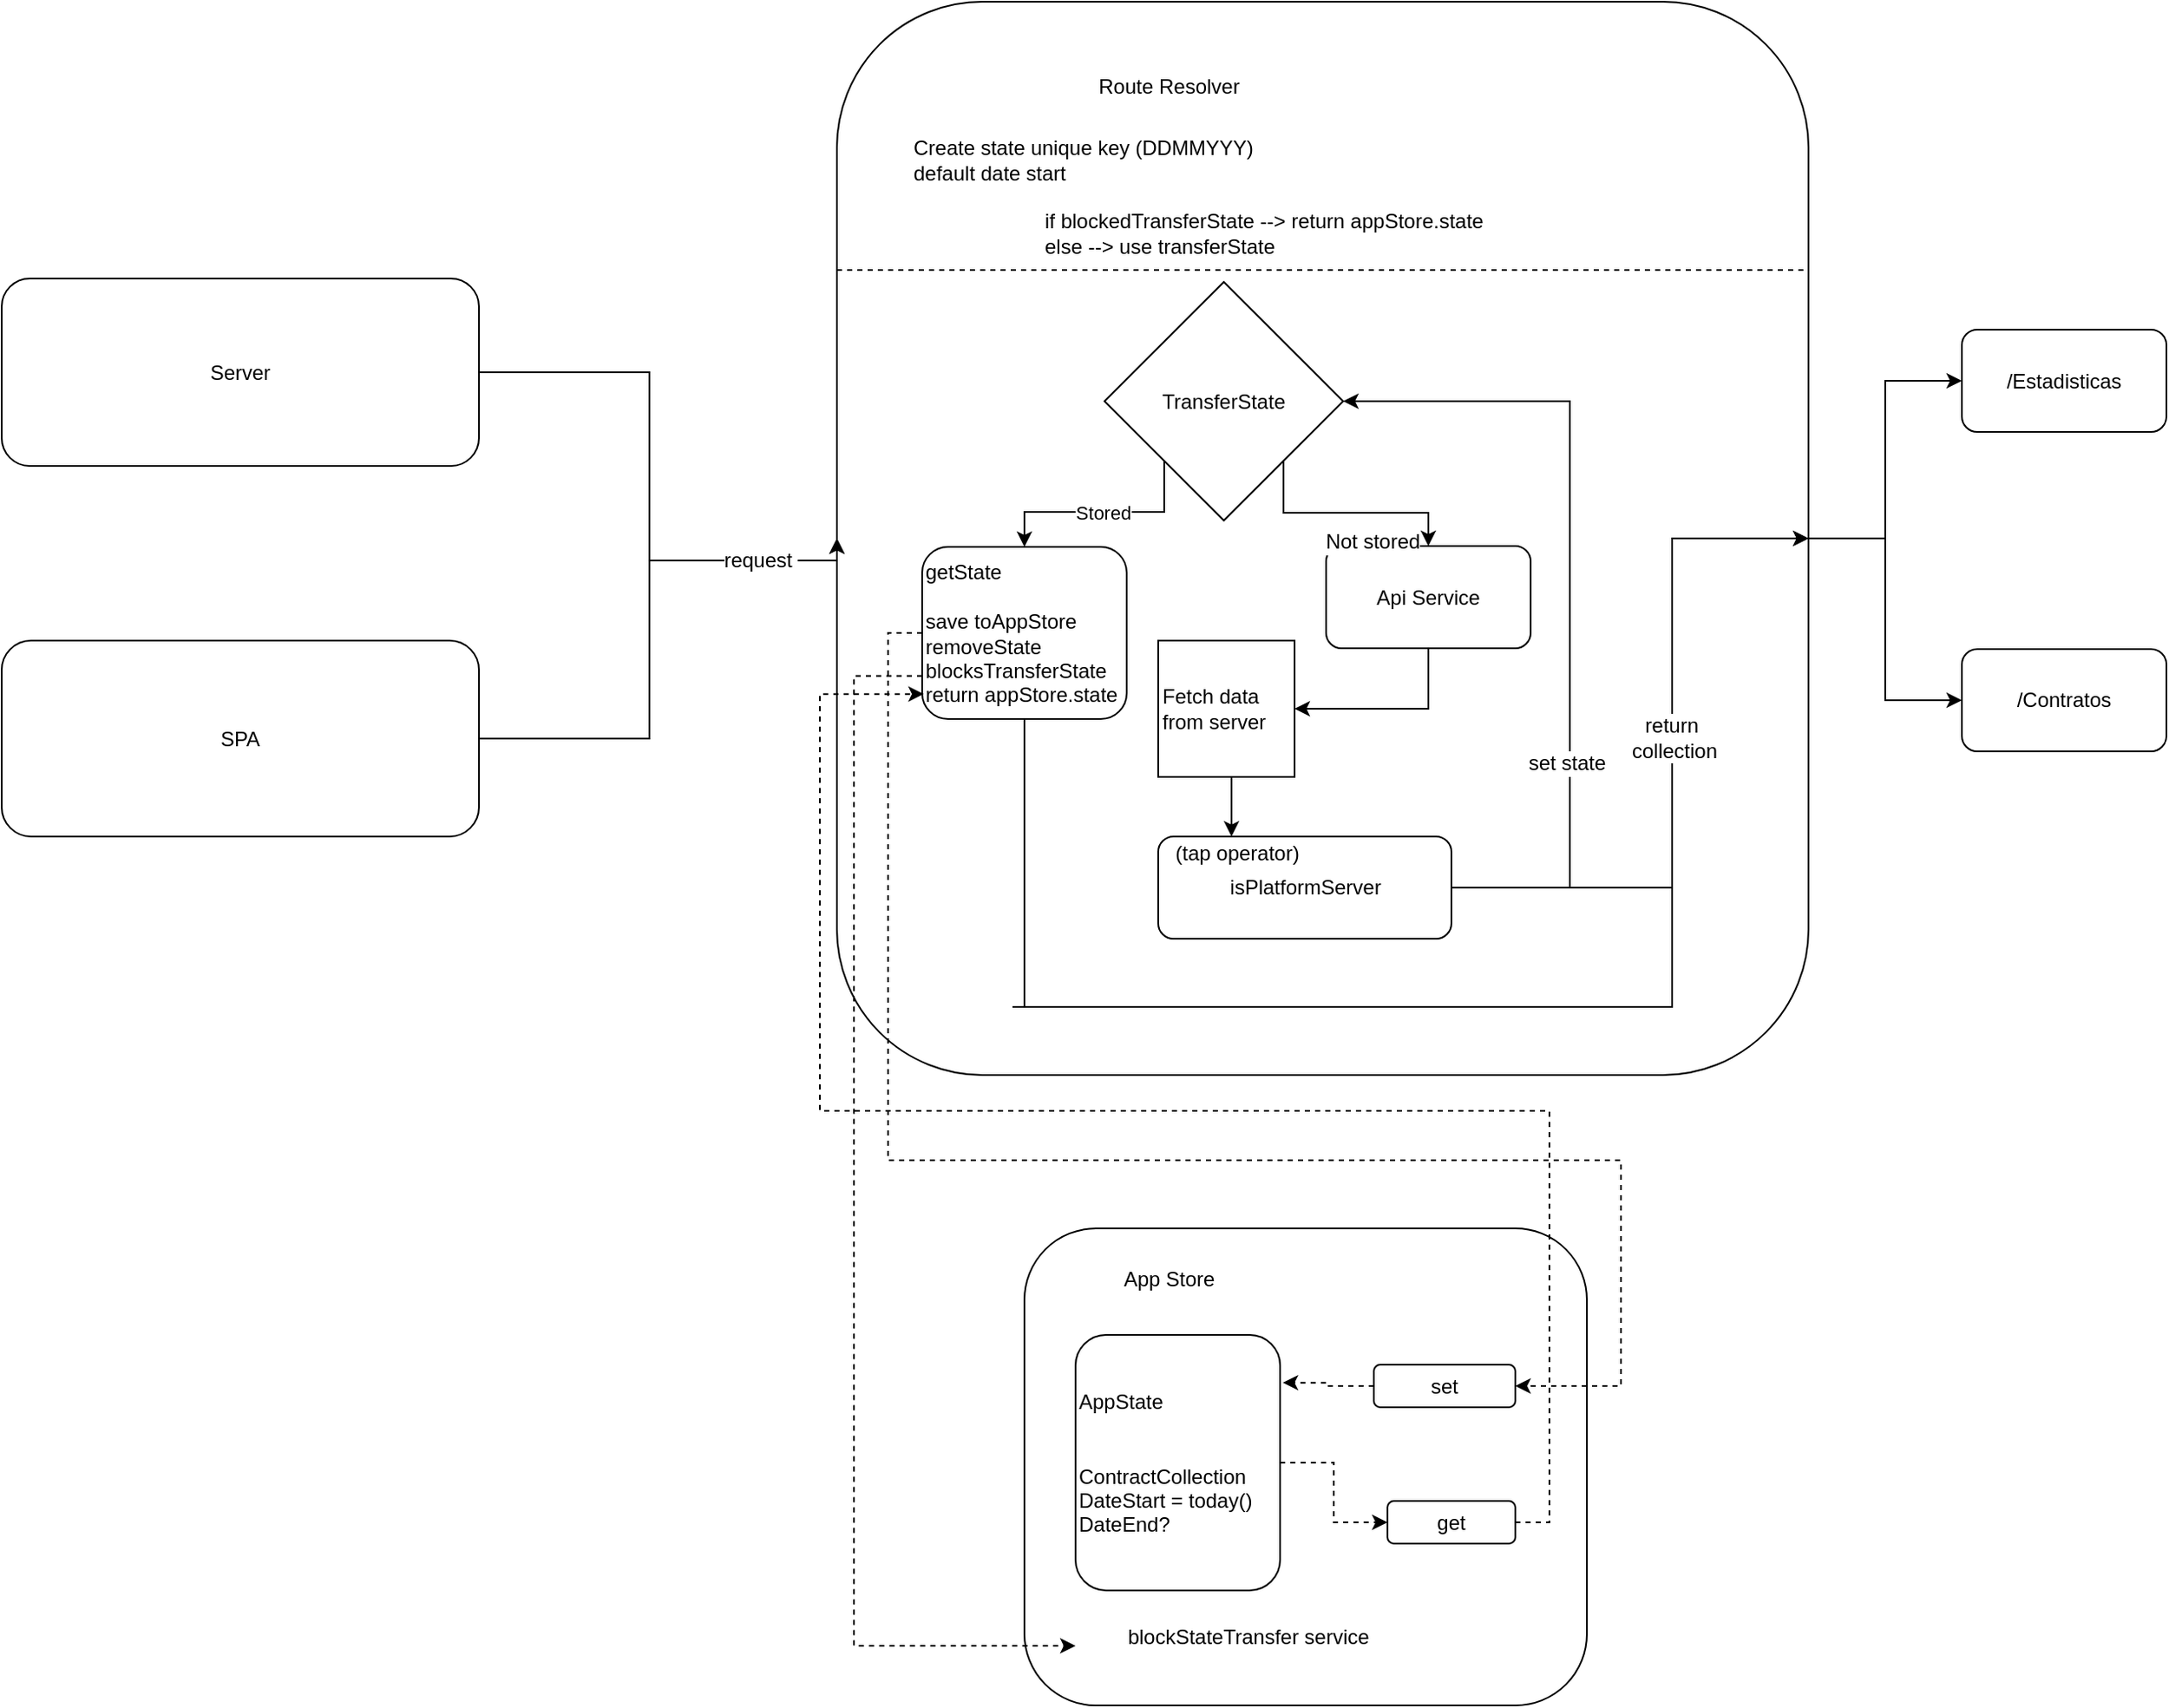 <mxfile version="11.1.4" type="device"><diagram id="5dR6FDXA6SGBjgg4Ycd0" name="Page-1"><mxGraphModel dx="1851" dy="635" grid="1" gridSize="10" guides="1" tooltips="1" connect="1" arrows="1" fold="1" page="1" pageScale="1" pageWidth="827" pageHeight="1169" math="0" shadow="0"><root><mxCell id="0"/><mxCell id="1" parent="0"/><mxCell id="emuMgz0UBhm388fSwGjj-49" style="edgeStyle=orthogonalEdgeStyle;rounded=0;orthogonalLoop=1;jettySize=auto;html=1;exitX=1;exitY=0.5;exitDx=0;exitDy=0;entryX=0;entryY=0.5;entryDx=0;entryDy=0;" parent="1" source="emuMgz0UBhm388fSwGjj-35" target="emuMgz0UBhm388fSwGjj-6" edge="1"><mxGeometry relative="1" as="geometry"/></mxCell><mxCell id="emuMgz0UBhm388fSwGjj-50" style="edgeStyle=orthogonalEdgeStyle;rounded=0;orthogonalLoop=1;jettySize=auto;html=1;exitX=1;exitY=0.5;exitDx=0;exitDy=0;entryX=0;entryY=0.5;entryDx=0;entryDy=0;" parent="1" source="emuMgz0UBhm388fSwGjj-35" target="emuMgz0UBhm388fSwGjj-7" edge="1"><mxGeometry relative="1" as="geometry"/></mxCell><mxCell id="emuMgz0UBhm388fSwGjj-35" value="" style="rounded=1;whiteSpace=wrap;html=1;" parent="1" vertex="1"><mxGeometry x="370" y="20" width="570" height="630" as="geometry"/></mxCell><mxCell id="emuMgz0UBhm388fSwGjj-1" value="" style="rounded=1;whiteSpace=wrap;html=1;" parent="1" vertex="1"><mxGeometry x="480" y="740" width="330" height="280" as="geometry"/></mxCell><mxCell id="emuMgz0UBhm388fSwGjj-67" style="edgeStyle=orthogonalEdgeStyle;rounded=0;orthogonalLoop=1;jettySize=auto;html=1;exitX=1;exitY=0.5;exitDx=0;exitDy=0;entryX=0;entryY=0.5;entryDx=0;entryDy=0;dashed=1;strokeWidth=1;" parent="1" source="emuMgz0UBhm388fSwGjj-3" target="emuMgz0UBhm388fSwGjj-66" edge="1"><mxGeometry relative="1" as="geometry"/></mxCell><mxCell id="emuMgz0UBhm388fSwGjj-3" value="AppState&lt;br&gt;&lt;br&gt;&lt;br&gt;ContractCollection&lt;br&gt;DateStart = today()&lt;br&gt;DateEnd?" style="rounded=1;whiteSpace=wrap;html=1;align=left;" parent="1" vertex="1"><mxGeometry x="510" y="802.5" width="120" height="150" as="geometry"/></mxCell><mxCell id="emuMgz0UBhm388fSwGjj-25" style="edgeStyle=orthogonalEdgeStyle;rounded=0;orthogonalLoop=1;jettySize=auto;html=1;exitX=1;exitY=0.5;exitDx=0;exitDy=0;entryX=0;entryY=0.5;entryDx=0;entryDy=0;" parent="1" source="emuMgz0UBhm388fSwGjj-5" target="emuMgz0UBhm388fSwGjj-35" edge="1"><mxGeometry relative="1" as="geometry"><mxPoint x="520" y="110" as="targetPoint"/><Array as="points"><mxPoint x="260" y="238"/><mxPoint x="260" y="348"/></Array></mxGeometry></mxCell><mxCell id="emuMgz0UBhm388fSwGjj-5" value="Server" style="rounded=1;whiteSpace=wrap;html=1;" parent="1" vertex="1"><mxGeometry x="-120" y="182.5" width="280" height="110" as="geometry"/></mxCell><mxCell id="emuMgz0UBhm388fSwGjj-6" value="/Contratos" style="rounded=1;whiteSpace=wrap;html=1;" parent="1" vertex="1"><mxGeometry x="1030" y="400" width="120" height="60" as="geometry"/></mxCell><mxCell id="emuMgz0UBhm388fSwGjj-7" value="/Estadisticas" style="rounded=1;whiteSpace=wrap;html=1;" parent="1" vertex="1"><mxGeometry x="1030" y="212.5" width="120" height="60" as="geometry"/></mxCell><mxCell id="emuMgz0UBhm388fSwGjj-41" style="edgeStyle=orthogonalEdgeStyle;rounded=0;orthogonalLoop=1;jettySize=auto;html=1;exitX=0.5;exitY=1;exitDx=0;exitDy=0;entryX=1;entryY=0.5;entryDx=0;entryDy=0;" parent="1" source="emuMgz0UBhm388fSwGjj-11" target="emuMgz0UBhm388fSwGjj-33" edge="1"><mxGeometry relative="1" as="geometry"><Array as="points"><mxPoint x="717" y="435"/></Array></mxGeometry></mxCell><mxCell id="emuMgz0UBhm388fSwGjj-11" value="Api Service" style="rounded=1;whiteSpace=wrap;html=1;" parent="1" vertex="1"><mxGeometry x="657" y="339.5" width="120" height="60" as="geometry"/></mxCell><mxCell id="emuMgz0UBhm388fSwGjj-14" value="Create state unique key (DDMMYYY) &lt;br&gt;default date start" style="text;html=1;strokeColor=none;fillColor=none;align=left;verticalAlign=middle;whiteSpace=wrap;rounded=0;" parent="1" vertex="1"><mxGeometry x="413" y="80.5" width="340" height="65" as="geometry"/></mxCell><mxCell id="emuMgz0UBhm388fSwGjj-28" value="Stored" style="edgeStyle=orthogonalEdgeStyle;rounded=0;orthogonalLoop=1;jettySize=auto;html=1;exitX=0;exitY=1;exitDx=0;exitDy=0;entryX=0.5;entryY=0;entryDx=0;entryDy=0;" parent="1" source="emuMgz0UBhm388fSwGjj-15" target="emuMgz0UBhm388fSwGjj-22" edge="1"><mxGeometry relative="1" as="geometry"><Array as="points"><mxPoint x="562" y="319.5"/><mxPoint x="480" y="319.5"/></Array></mxGeometry></mxCell><mxCell id="emuMgz0UBhm388fSwGjj-29" style="edgeStyle=orthogonalEdgeStyle;rounded=0;orthogonalLoop=1;jettySize=auto;html=1;exitX=1;exitY=1;exitDx=0;exitDy=0;entryX=0.5;entryY=0;entryDx=0;entryDy=0;" parent="1" source="emuMgz0UBhm388fSwGjj-15" target="emuMgz0UBhm388fSwGjj-11" edge="1"><mxGeometry relative="1" as="geometry"><Array as="points"><mxPoint x="632" y="320"/><mxPoint x="717" y="320"/></Array></mxGeometry></mxCell><mxCell id="emuMgz0UBhm388fSwGjj-30" value="Not stored" style="text;html=1;resizable=0;points=[];align=center;verticalAlign=middle;labelBackgroundColor=#ffffff;" parent="emuMgz0UBhm388fSwGjj-29" vertex="1" connectable="0"><mxGeometry x="-0.556" y="17" relative="1" as="geometry"><mxPoint x="35" y="17" as="offset"/></mxGeometry></mxCell><mxCell id="emuMgz0UBhm388fSwGjj-15" value="TransferState" style="rhombus;whiteSpace=wrap;html=1;" parent="1" vertex="1"><mxGeometry x="527" y="184.5" width="140" height="140" as="geometry"/></mxCell><mxCell id="emuMgz0UBhm388fSwGjj-40" style="edgeStyle=orthogonalEdgeStyle;rounded=0;orthogonalLoop=1;jettySize=auto;html=1;exitX=0.5;exitY=1;exitDx=0;exitDy=0;entryX=1;entryY=0.5;entryDx=0;entryDy=0;" parent="1" source="emuMgz0UBhm388fSwGjj-22" target="emuMgz0UBhm388fSwGjj-35" edge="1"><mxGeometry relative="1" as="geometry"><Array as="points"><mxPoint x="473" y="610"/><mxPoint x="860" y="610"/><mxPoint x="860" y="348"/></Array></mxGeometry></mxCell><mxCell id="awUBk8rIRHirxnLWCIeG-1" style="edgeStyle=orthogonalEdgeStyle;rounded=0;orthogonalLoop=1;jettySize=auto;html=1;exitX=0;exitY=0.5;exitDx=0;exitDy=0;entryX=1;entryY=0.5;entryDx=0;entryDy=0;dashed=1;" edge="1" parent="1" source="emuMgz0UBhm388fSwGjj-22" target="emuMgz0UBhm388fSwGjj-62"><mxGeometry relative="1" as="geometry"><Array as="points"><mxPoint x="400" y="391"/><mxPoint x="400" y="700"/><mxPoint x="830" y="700"/><mxPoint x="830" y="833"/></Array></mxGeometry></mxCell><mxCell id="awUBk8rIRHirxnLWCIeG-6" style="edgeStyle=orthogonalEdgeStyle;rounded=0;orthogonalLoop=1;jettySize=auto;html=1;exitX=0;exitY=0.75;exitDx=0;exitDy=0;entryX=0;entryY=0.75;entryDx=0;entryDy=0;dashed=1;" edge="1" parent="1" source="emuMgz0UBhm388fSwGjj-22" target="awUBk8rIRHirxnLWCIeG-5"><mxGeometry relative="1" as="geometry"><Array as="points"><mxPoint x="380" y="416"/><mxPoint x="380" y="985"/></Array></mxGeometry></mxCell><mxCell id="emuMgz0UBhm388fSwGjj-22" value="getState&lt;br&gt;&lt;br&gt;save toAppStore&lt;br&gt;removeState&lt;br&gt;blocksTransferState&lt;br&gt;return appStore.state" style="rounded=1;whiteSpace=wrap;html=1;align=left;" parent="1" vertex="1"><mxGeometry x="420" y="340" width="120" height="101" as="geometry"/></mxCell><mxCell id="emuMgz0UBhm388fSwGjj-54" style="edgeStyle=orthogonalEdgeStyle;rounded=0;orthogonalLoop=1;jettySize=auto;html=1;exitX=0.5;exitY=1;exitDx=0;exitDy=0;entryX=0.25;entryY=0;entryDx=0;entryDy=0;" parent="1" source="emuMgz0UBhm388fSwGjj-33" target="emuMgz0UBhm388fSwGjj-42" edge="1"><mxGeometry relative="1" as="geometry"/></mxCell><mxCell id="emuMgz0UBhm388fSwGjj-33" value="Fetch data from server" style="whiteSpace=wrap;html=1;aspect=fixed;align=left;" parent="1" vertex="1"><mxGeometry x="558.5" y="395" width="80" height="80" as="geometry"/></mxCell><mxCell id="emuMgz0UBhm388fSwGjj-36" value="Route Resolver" style="text;html=1;strokeColor=none;fillColor=none;align=center;verticalAlign=middle;whiteSpace=wrap;rounded=0;" parent="1" vertex="1"><mxGeometry x="430" y="60" width="270" height="20" as="geometry"/></mxCell><mxCell id="emuMgz0UBhm388fSwGjj-46" style="edgeStyle=orthogonalEdgeStyle;rounded=0;orthogonalLoop=1;jettySize=auto;html=1;exitX=1;exitY=0.5;exitDx=0;exitDy=0;entryX=1;entryY=0.5;entryDx=0;entryDy=0;" parent="1" source="emuMgz0UBhm388fSwGjj-42" target="emuMgz0UBhm388fSwGjj-35" edge="1"><mxGeometry relative="1" as="geometry"><Array as="points"><mxPoint x="860" y="540"/><mxPoint x="860" y="335"/></Array></mxGeometry></mxCell><mxCell id="emuMgz0UBhm388fSwGjj-47" value="return&amp;nbsp;&lt;br&gt;collection" style="text;html=1;resizable=0;points=[];align=center;verticalAlign=middle;labelBackgroundColor=#ffffff;" parent="emuMgz0UBhm388fSwGjj-46" vertex="1" connectable="0"><mxGeometry x="0.049" y="-1" relative="1" as="geometry"><mxPoint as="offset"/></mxGeometry></mxCell><mxCell id="emuMgz0UBhm388fSwGjj-55" style="edgeStyle=orthogonalEdgeStyle;rounded=0;orthogonalLoop=1;jettySize=auto;html=1;exitX=1;exitY=0.5;exitDx=0;exitDy=0;entryX=1;entryY=0.5;entryDx=0;entryDy=0;" parent="1" source="emuMgz0UBhm388fSwGjj-42" target="emuMgz0UBhm388fSwGjj-15" edge="1"><mxGeometry relative="1" as="geometry"><Array as="points"><mxPoint x="800" y="540"/><mxPoint x="800" y="255"/></Array></mxGeometry></mxCell><mxCell id="emuMgz0UBhm388fSwGjj-56" value="set state" style="text;html=1;resizable=0;points=[];align=center;verticalAlign=middle;labelBackgroundColor=#ffffff;" parent="emuMgz0UBhm388fSwGjj-55" vertex="1" connectable="0"><mxGeometry x="-0.417" y="2" relative="1" as="geometry"><mxPoint as="offset"/></mxGeometry></mxCell><mxCell id="emuMgz0UBhm388fSwGjj-42" value="isPlatformServer" style="rounded=1;whiteSpace=wrap;html=1;" parent="1" vertex="1"><mxGeometry x="558.5" y="510" width="172" height="60" as="geometry"/></mxCell><mxCell id="emuMgz0UBhm388fSwGjj-52" style="edgeStyle=orthogonalEdgeStyle;rounded=0;orthogonalLoop=1;jettySize=auto;html=1;exitX=1;exitY=0.5;exitDx=0;exitDy=0;entryX=0;entryY=0.5;entryDx=0;entryDy=0;" parent="1" source="emuMgz0UBhm388fSwGjj-51" target="emuMgz0UBhm388fSwGjj-35" edge="1"><mxGeometry relative="1" as="geometry"><Array as="points"><mxPoint x="260" y="453"/><mxPoint x="260" y="348"/></Array></mxGeometry></mxCell><mxCell id="emuMgz0UBhm388fSwGjj-53" value="request&amp;nbsp;" style="text;html=1;resizable=0;points=[];align=center;verticalAlign=middle;labelBackgroundColor=#ffffff;" parent="emuMgz0UBhm388fSwGjj-52" vertex="1" connectable="0"><mxGeometry x="0.552" y="-1" relative="1" as="geometry"><mxPoint x="15" y="-1.5" as="offset"/></mxGeometry></mxCell><mxCell id="emuMgz0UBhm388fSwGjj-51" value="SPA" style="rounded=1;whiteSpace=wrap;html=1;" parent="1" vertex="1"><mxGeometry x="-120" y="395" width="280" height="115" as="geometry"/></mxCell><mxCell id="emuMgz0UBhm388fSwGjj-59" value="(tap operator)" style="text;html=1;strokeColor=none;fillColor=none;align=center;verticalAlign=middle;whiteSpace=wrap;rounded=0;" parent="1" vertex="1"><mxGeometry x="555" y="510" width="100" height="20" as="geometry"/></mxCell><mxCell id="emuMgz0UBhm388fSwGjj-60" value="App Store" style="text;html=1;strokeColor=none;fillColor=none;align=center;verticalAlign=middle;whiteSpace=wrap;rounded=0;" parent="1" vertex="1"><mxGeometry x="527" y="760" width="76" height="20" as="geometry"/></mxCell><mxCell id="emuMgz0UBhm388fSwGjj-64" style="edgeStyle=orthogonalEdgeStyle;rounded=0;orthogonalLoop=1;jettySize=auto;html=1;exitX=0;exitY=0.5;exitDx=0;exitDy=0;entryX=1.013;entryY=0.187;entryDx=0;entryDy=0;entryPerimeter=0;dashed=1;strokeWidth=1;" parent="1" source="emuMgz0UBhm388fSwGjj-62" target="emuMgz0UBhm388fSwGjj-3" edge="1"><mxGeometry relative="1" as="geometry"/></mxCell><mxCell id="emuMgz0UBhm388fSwGjj-62" value="set" style="rounded=1;whiteSpace=wrap;html=1;" parent="1" vertex="1"><mxGeometry x="685" y="820" width="83" height="25" as="geometry"/></mxCell><mxCell id="awUBk8rIRHirxnLWCIeG-7" style="edgeStyle=orthogonalEdgeStyle;rounded=0;orthogonalLoop=1;jettySize=auto;html=1;exitX=1;exitY=0.5;exitDx=0;exitDy=0;entryX=0.008;entryY=0.855;entryDx=0;entryDy=0;entryPerimeter=0;dashed=1;" edge="1" parent="1" source="emuMgz0UBhm388fSwGjj-66" target="emuMgz0UBhm388fSwGjj-22"><mxGeometry relative="1" as="geometry"><Array as="points"><mxPoint x="788" y="913"/><mxPoint x="788" y="671"/><mxPoint x="360" y="671"/><mxPoint x="360" y="426"/></Array></mxGeometry></mxCell><mxCell id="emuMgz0UBhm388fSwGjj-66" value="get" style="rounded=1;whiteSpace=wrap;html=1;" parent="1" vertex="1"><mxGeometry x="693" y="900" width="75" height="25" as="geometry"/></mxCell><mxCell id="awUBk8rIRHirxnLWCIeG-3" style="edgeStyle=orthogonalEdgeStyle;rounded=0;orthogonalLoop=1;jettySize=auto;html=1;exitX=0.5;exitY=1;exitDx=0;exitDy=0;dashed=1;" edge="1" parent="1" source="emuMgz0UBhm388fSwGjj-60" target="emuMgz0UBhm388fSwGjj-60"><mxGeometry relative="1" as="geometry"/></mxCell><mxCell id="awUBk8rIRHirxnLWCIeG-5" value="blockStateTransfer service" style="text;html=1;strokeColor=none;fillColor=none;align=center;verticalAlign=middle;whiteSpace=wrap;rounded=0;" vertex="1" parent="1"><mxGeometry x="510" y="970" width="203" height="20" as="geometry"/></mxCell><mxCell id="awUBk8rIRHirxnLWCIeG-10" value="" style="endArrow=none;dashed=1;html=1;entryX=1;entryY=0.25;entryDx=0;entryDy=0;exitX=0;exitY=0.25;exitDx=0;exitDy=0;" edge="1" parent="1" source="emuMgz0UBhm388fSwGjj-35" target="emuMgz0UBhm388fSwGjj-35"><mxGeometry width="50" height="50" relative="1" as="geometry"><mxPoint x="405" y="207.7" as="sourcePoint"/><mxPoint x="455" y="157.7" as="targetPoint"/></mxGeometry></mxCell><mxCell id="awUBk8rIRHirxnLWCIeG-11" value="if blockedTransferState --&amp;gt; return appStore.state&lt;br&gt;else --&amp;gt; use transferState" style="text;html=1;strokeColor=none;fillColor=none;align=left;verticalAlign=middle;whiteSpace=wrap;rounded=0;" vertex="1" parent="1"><mxGeometry x="490" y="146" width="330" height="20" as="geometry"/></mxCell></root></mxGraphModel></diagram></mxfile>